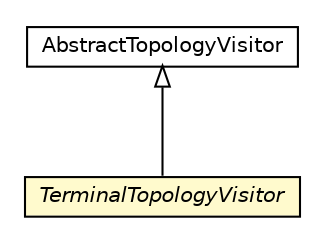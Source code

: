 #!/usr/local/bin/dot
#
# Class diagram 
# Generated by UMLGraph version R5_6 (http://www.umlgraph.org/)
#

digraph G {
	edge [fontname="Helvetica",fontsize=10,labelfontname="Helvetica",labelfontsize=10];
	node [fontname="Helvetica",fontsize=10,shape=plaintext];
	nodesep=0.25;
	ranksep=0.5;
	// eu.itesla_project.iidm.network.TerminalTopologyVisitor
	c8589 [label=<<table title="eu.itesla_project.iidm.network.TerminalTopologyVisitor" border="0" cellborder="1" cellspacing="0" cellpadding="2" port="p" bgcolor="lemonChiffon" href="./TerminalTopologyVisitor.html">
		<tr><td><table border="0" cellspacing="0" cellpadding="1">
<tr><td align="center" balign="center"><font face="Helvetica-Oblique"> TerminalTopologyVisitor </font></td></tr>
		</table></td></tr>
		</table>>, URL="./TerminalTopologyVisitor.html", fontname="Helvetica", fontcolor="black", fontsize=10.0];
	// eu.itesla_project.iidm.network.AbstractTopologyVisitor
	c8675 [label=<<table title="eu.itesla_project.iidm.network.AbstractTopologyVisitor" border="0" cellborder="1" cellspacing="0" cellpadding="2" port="p" href="./AbstractTopologyVisitor.html">
		<tr><td><table border="0" cellspacing="0" cellpadding="1">
<tr><td align="center" balign="center"> AbstractTopologyVisitor </td></tr>
		</table></td></tr>
		</table>>, URL="./AbstractTopologyVisitor.html", fontname="Helvetica", fontcolor="black", fontsize=10.0];
	//eu.itesla_project.iidm.network.TerminalTopologyVisitor extends eu.itesla_project.iidm.network.AbstractTopologyVisitor
	c8675:p -> c8589:p [dir=back,arrowtail=empty];
}

